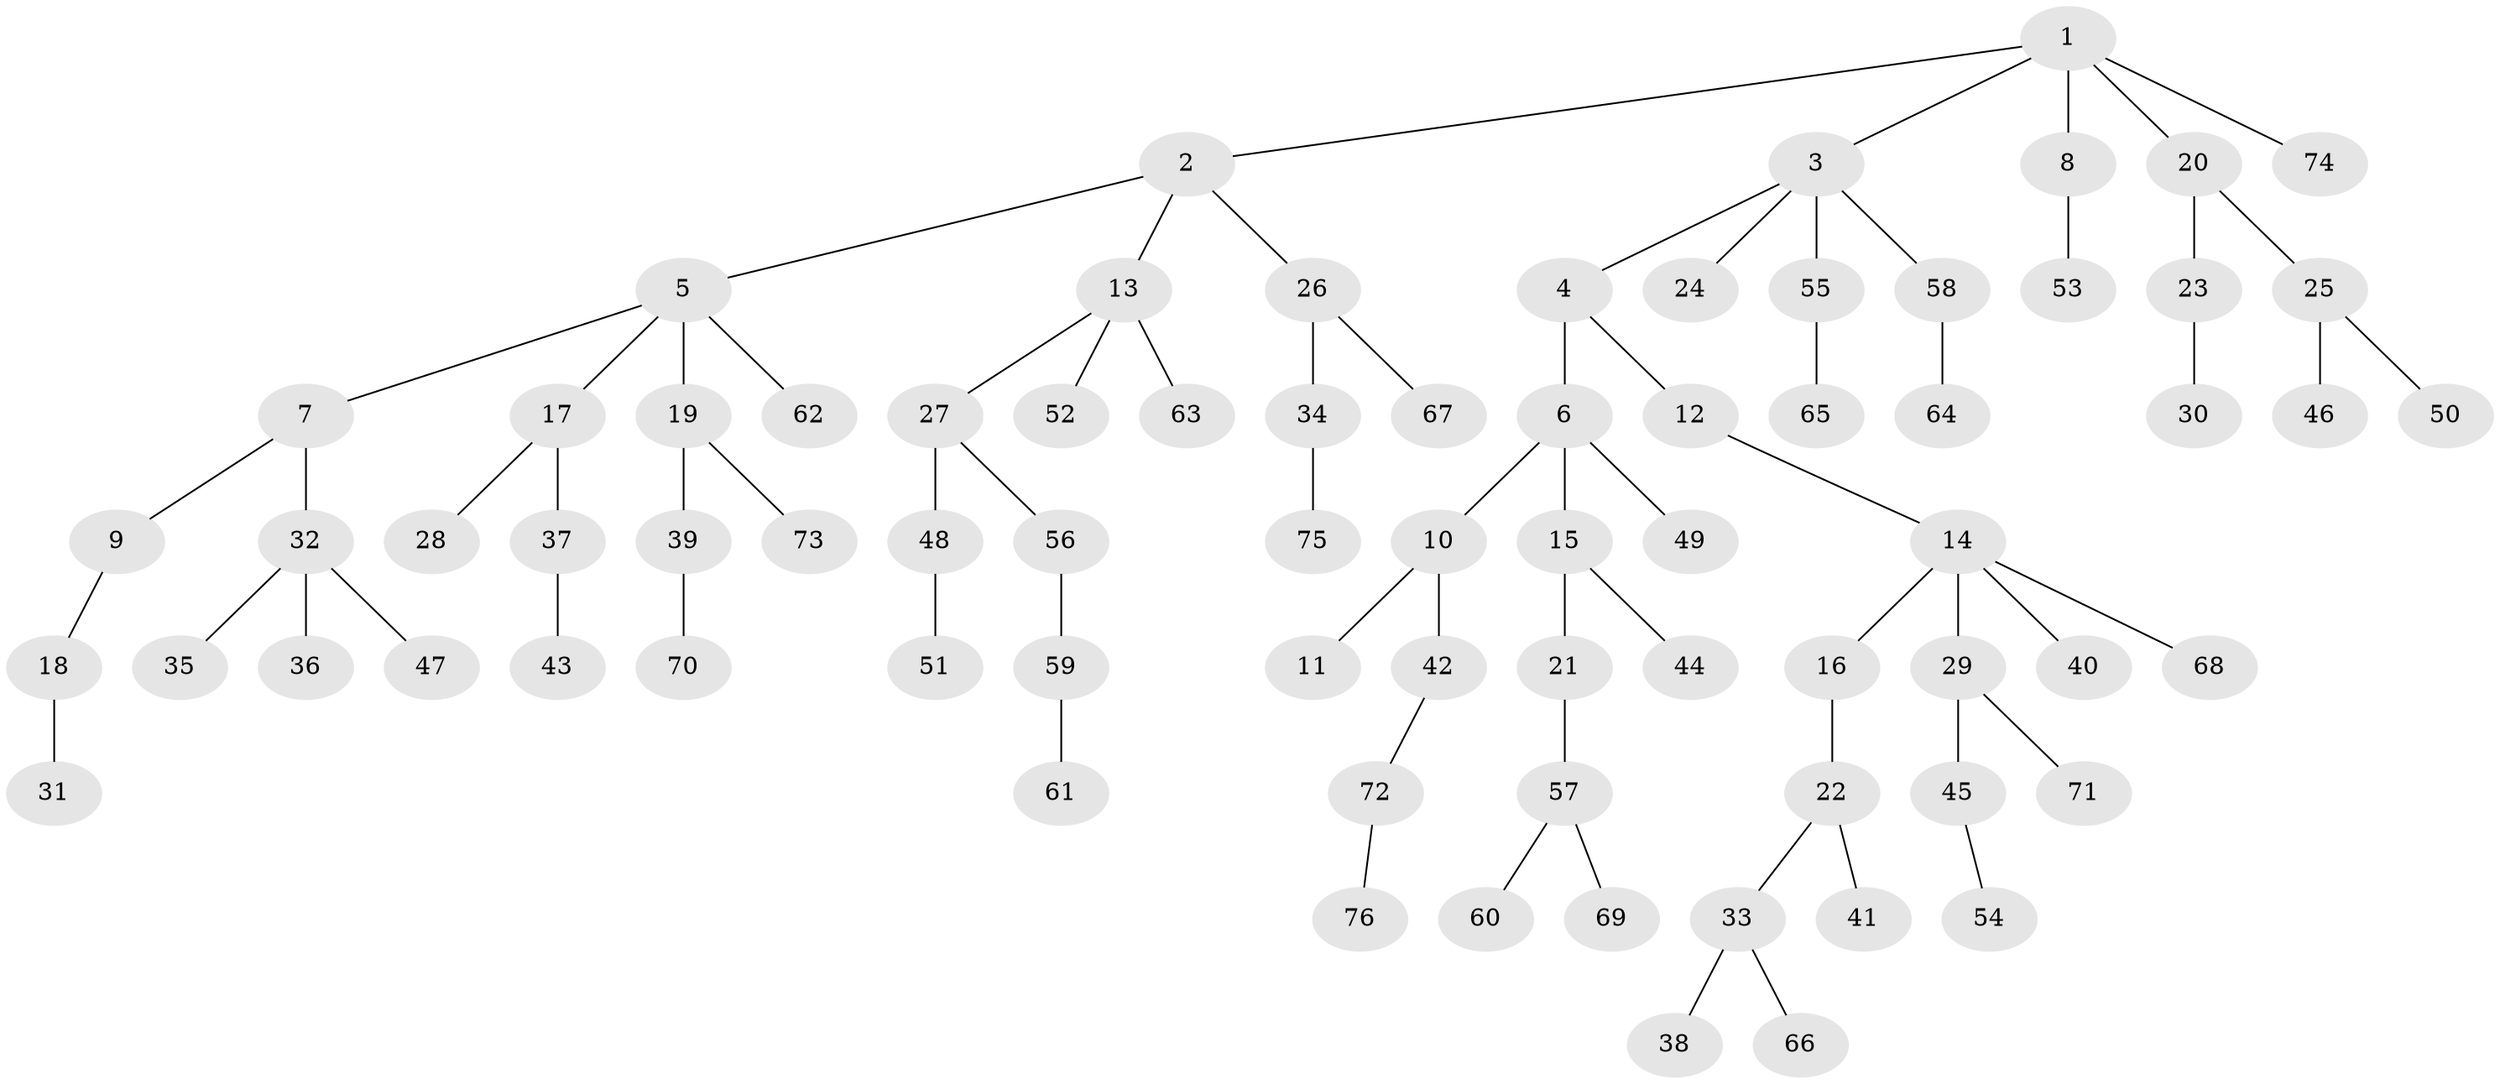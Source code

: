 // coarse degree distribution, {8: 0.018518518518518517, 4: 0.018518518518518517, 3: 0.16666666666666666, 6: 0.018518518518518517, 5: 0.05555555555555555, 2: 0.12962962962962962, 1: 0.5925925925925926}
// Generated by graph-tools (version 1.1) at 2025/52/02/27/25 19:52:10]
// undirected, 76 vertices, 75 edges
graph export_dot {
graph [start="1"]
  node [color=gray90,style=filled];
  1;
  2;
  3;
  4;
  5;
  6;
  7;
  8;
  9;
  10;
  11;
  12;
  13;
  14;
  15;
  16;
  17;
  18;
  19;
  20;
  21;
  22;
  23;
  24;
  25;
  26;
  27;
  28;
  29;
  30;
  31;
  32;
  33;
  34;
  35;
  36;
  37;
  38;
  39;
  40;
  41;
  42;
  43;
  44;
  45;
  46;
  47;
  48;
  49;
  50;
  51;
  52;
  53;
  54;
  55;
  56;
  57;
  58;
  59;
  60;
  61;
  62;
  63;
  64;
  65;
  66;
  67;
  68;
  69;
  70;
  71;
  72;
  73;
  74;
  75;
  76;
  1 -- 2;
  1 -- 3;
  1 -- 8;
  1 -- 20;
  1 -- 74;
  2 -- 5;
  2 -- 13;
  2 -- 26;
  3 -- 4;
  3 -- 24;
  3 -- 55;
  3 -- 58;
  4 -- 6;
  4 -- 12;
  5 -- 7;
  5 -- 17;
  5 -- 19;
  5 -- 62;
  6 -- 10;
  6 -- 15;
  6 -- 49;
  7 -- 9;
  7 -- 32;
  8 -- 53;
  9 -- 18;
  10 -- 11;
  10 -- 42;
  12 -- 14;
  13 -- 27;
  13 -- 52;
  13 -- 63;
  14 -- 16;
  14 -- 29;
  14 -- 40;
  14 -- 68;
  15 -- 21;
  15 -- 44;
  16 -- 22;
  17 -- 28;
  17 -- 37;
  18 -- 31;
  19 -- 39;
  19 -- 73;
  20 -- 23;
  20 -- 25;
  21 -- 57;
  22 -- 33;
  22 -- 41;
  23 -- 30;
  25 -- 46;
  25 -- 50;
  26 -- 34;
  26 -- 67;
  27 -- 48;
  27 -- 56;
  29 -- 45;
  29 -- 71;
  32 -- 35;
  32 -- 36;
  32 -- 47;
  33 -- 38;
  33 -- 66;
  34 -- 75;
  37 -- 43;
  39 -- 70;
  42 -- 72;
  45 -- 54;
  48 -- 51;
  55 -- 65;
  56 -- 59;
  57 -- 60;
  57 -- 69;
  58 -- 64;
  59 -- 61;
  72 -- 76;
}
